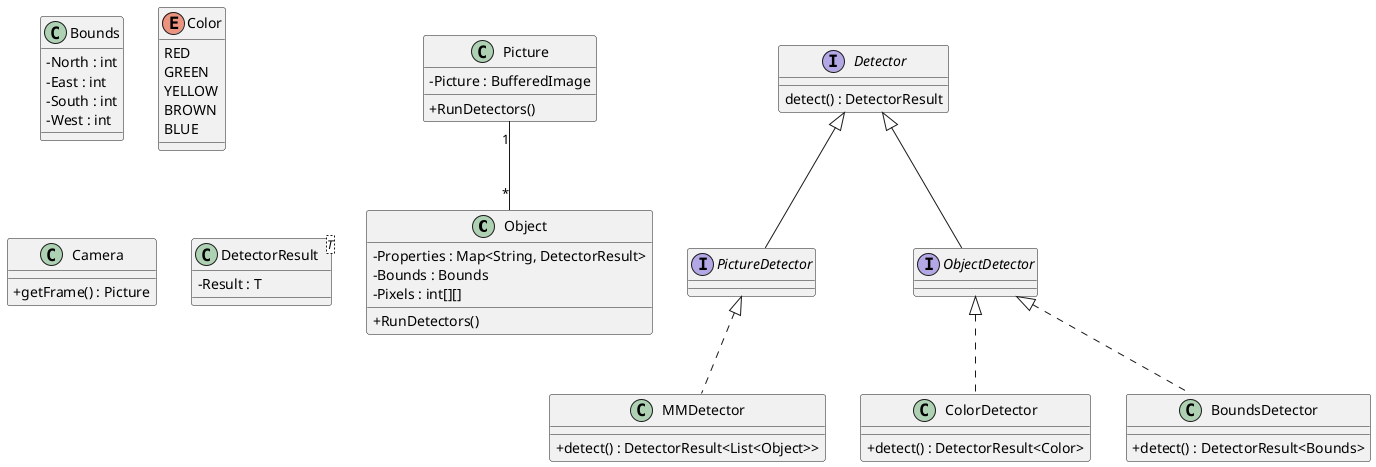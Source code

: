 @startuml

skinparam {
    classAttributeIconSize 0
    'shadowing false
    'handwritten true
    'monospace reverse
}

class Object {
    - Properties : Map<String, DetectorResult>
    - Bounds : Bounds
    - Pixels : int[][]
    + RunDetectors()
}

class Bounds {
    - North : int
    - East : int
    - South : int
    - West : int
}

enum Color {
    RED
    GREEN
    YELLOW
    BROWN
    BLUE
}

class Picture {
    - Picture : BufferedImage
    + RunDetectors()
}

class Camera {
    + getFrame() : Picture
}

interface Detector {
    detect() : DetectorResult
}

interface PictureDetector implements Detector {

}

interface ObjectDetector implements Detector {

}

class MMDetector implements PictureDetector {
    + detect() : DetectorResult<List<Object>>
}

class ColorDetector implements ObjectDetector {
    + detect() : DetectorResult<Color>
}

class BoundsDetector implements ObjectDetector {
    + detect() : DetectorResult<Bounds>
}

class DetectorResult<T> {
    - Result : T
}


'Picture --* Camera


'Picture "1" -- "*" Detector
Picture "1" -- "*" Object

'Object "1" --* Bounds
'Object "1" --* Color

@enduml